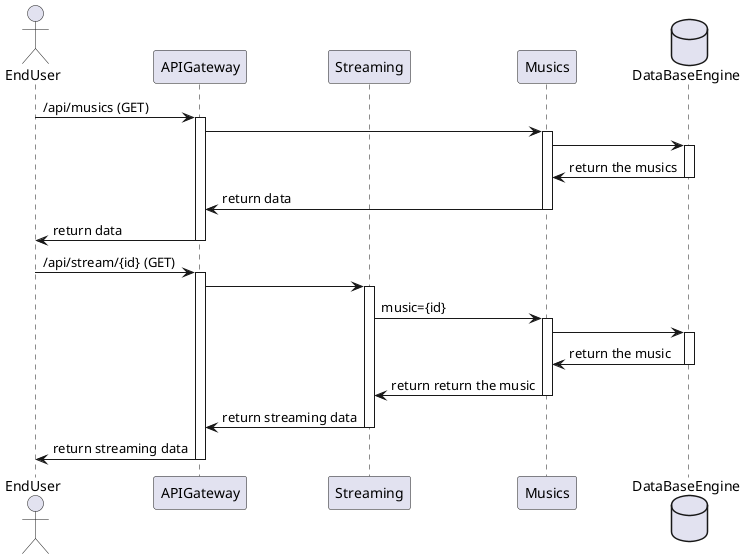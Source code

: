 @startuml VIR1_Project
actor EndUser
participant APIGateway
participant Streaming
participant Musics
database DataBaseEngine

' Get musics
EndUser->APIGateway: /api/musics (GET)
activate APIGateway

APIGateway->Musics
activate Musics

Musics->DataBaseEngine
activate DataBaseEngine

DataBaseEngine->Musics: return the musics
deactivate DataBaseEngine

Musics->APIGateway: return data
deactivate Musics

APIGateway->EndUser: return data
deactivate APIGateway

' Get musics by artist
EndUser->APIGateway: /api/stream/{id} (GET)
activate APIGateway

APIGateway->Streaming
activate Streaming

Streaming->Musics: music={id}
activate Musics

Musics->DataBaseEngine
activate DataBaseEngine

DataBaseEngine->Musics: return the music
deactivate DataBaseEngine

Musics->Streaming: return return the music
deactivate Musics

Streaming->APIGateway: return streaming data
deactivate Streaming

APIGateway->EndUser: return streaming data
deactivate APIGateway
@enduml